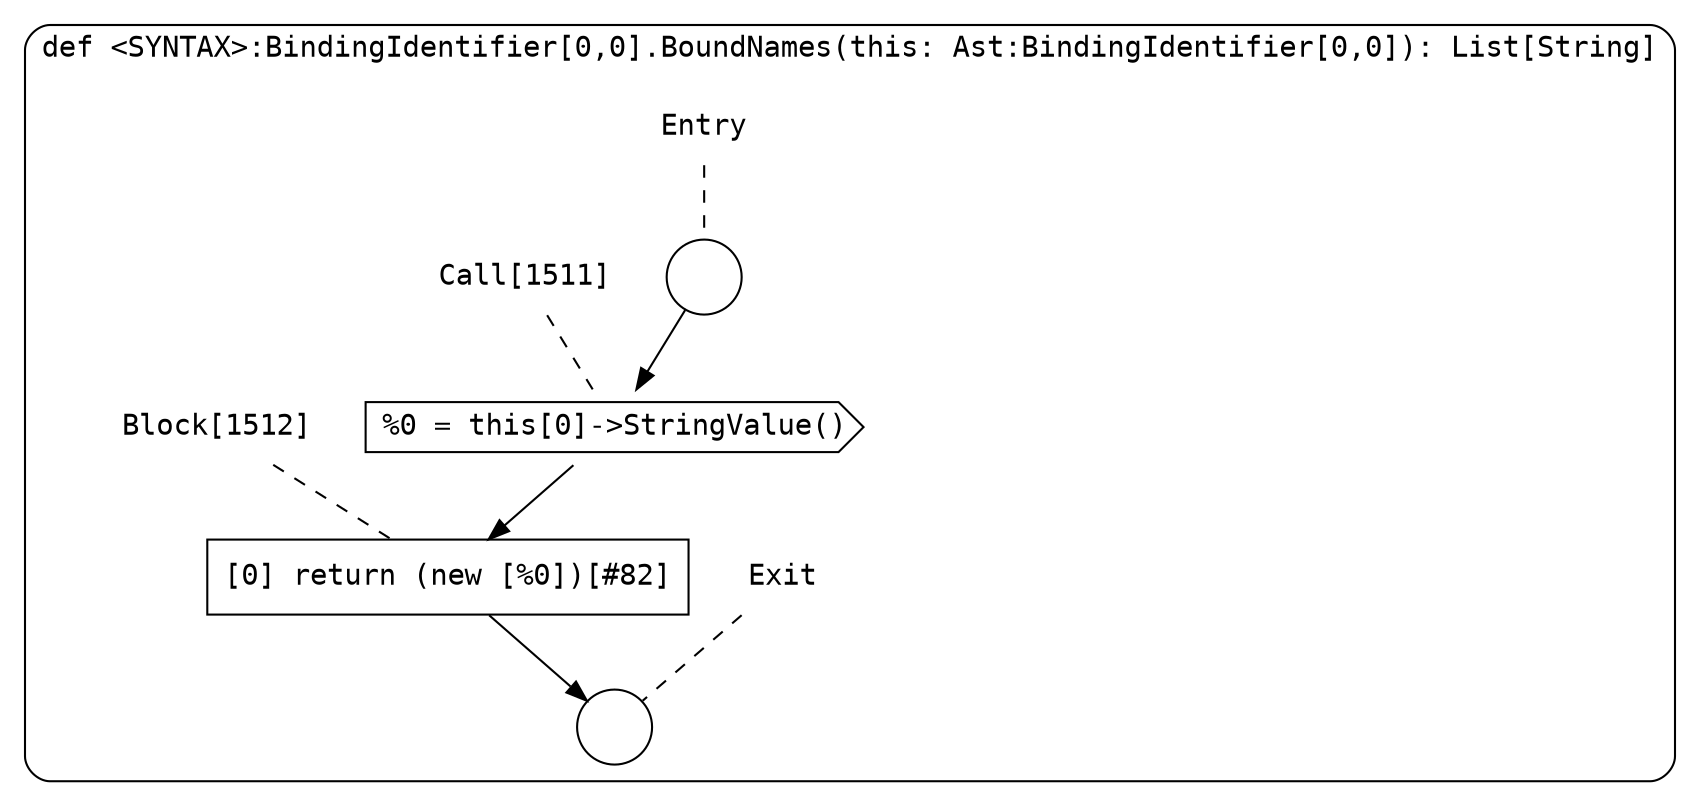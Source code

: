 digraph {
  graph [fontname = "Consolas"]
  node [fontname = "Consolas"]
  edge [fontname = "Consolas"]
  subgraph cluster173 {
    label = "def <SYNTAX>:BindingIdentifier[0,0].BoundNames(this: Ast:BindingIdentifier[0,0]): List[String]"
    style = rounded
    cluster173_entry_name [shape=none, label=<<font color="black">Entry</font>>]
    cluster173_entry_name -> cluster173_entry [arrowhead=none, color="black", style=dashed]
    cluster173_entry [shape=circle label=" " color="black" fillcolor="white" style=filled]
    cluster173_entry -> node1511 [color="black"]
    cluster173_exit_name [shape=none, label=<<font color="black">Exit</font>>]
    cluster173_exit_name -> cluster173_exit [arrowhead=none, color="black", style=dashed]
    cluster173_exit [shape=circle label=" " color="black" fillcolor="white" style=filled]
    node1511_name [shape=none, label=<<font color="black">Call[1511]</font>>]
    node1511_name -> node1511 [arrowhead=none, color="black", style=dashed]
    node1511 [shape=cds, label=<<font color="black">%0 = this[0]-&gt;StringValue()</font>> color="black" fillcolor="white", style=filled]
    node1511 -> node1512 [color="black"]
    node1512_name [shape=none, label=<<font color="black">Block[1512]</font>>]
    node1512_name -> node1512 [arrowhead=none, color="black", style=dashed]
    node1512 [shape=box, label=<<font color="black">[0] return (new [%0])[#82]<BR ALIGN="LEFT"/></font>> color="black" fillcolor="white", style=filled]
    node1512 -> cluster173_exit [color="black"]
  }
}